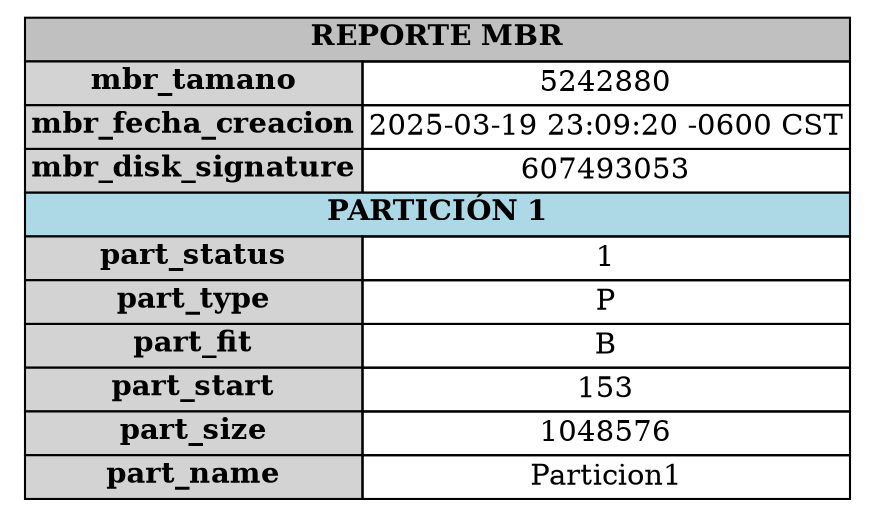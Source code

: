 digraph G {
    node [shape=plaintext]
    tabla [label=<
        <table border="0" cellborder="1" cellspacing="0">
            <tr><td colspan="2" bgcolor="gray"><b> REPORTE MBR </b></td></tr>
            <tr><td bgcolor="lightgray"><b>mbr_tamano</b></td><td>5242880</td></tr>
            <tr><td bgcolor="lightgray"><b>mbr_fecha_creacion</b></td><td>2025-03-19 23:09:20 -0600 CST</td></tr>
            <tr><td bgcolor="lightgray"><b>mbr_disk_signature</b></td><td>607493053</td></tr>
        
        <tr><td colspan="2" bgcolor="lightblue"><b> PARTICIÓN 1 </b></td></tr>
        <tr><td bgcolor="lightgray"><b>part_status</b></td><td>1</td></tr>
        <tr><td bgcolor="lightgray"><b>part_type</b></td><td>P</td></tr>
        <tr><td bgcolor="lightgray"><b>part_fit</b></td><td>B</td></tr>
        <tr><td bgcolor="lightgray"><b>part_start</b></td><td>153</td></tr>
        <tr><td bgcolor="lightgray"><b>part_size</b></td><td>1048576</td></tr>
        <tr><td bgcolor="lightgray"><b>part_name</b></td><td>Particion1</td></tr>
    </table>>] }